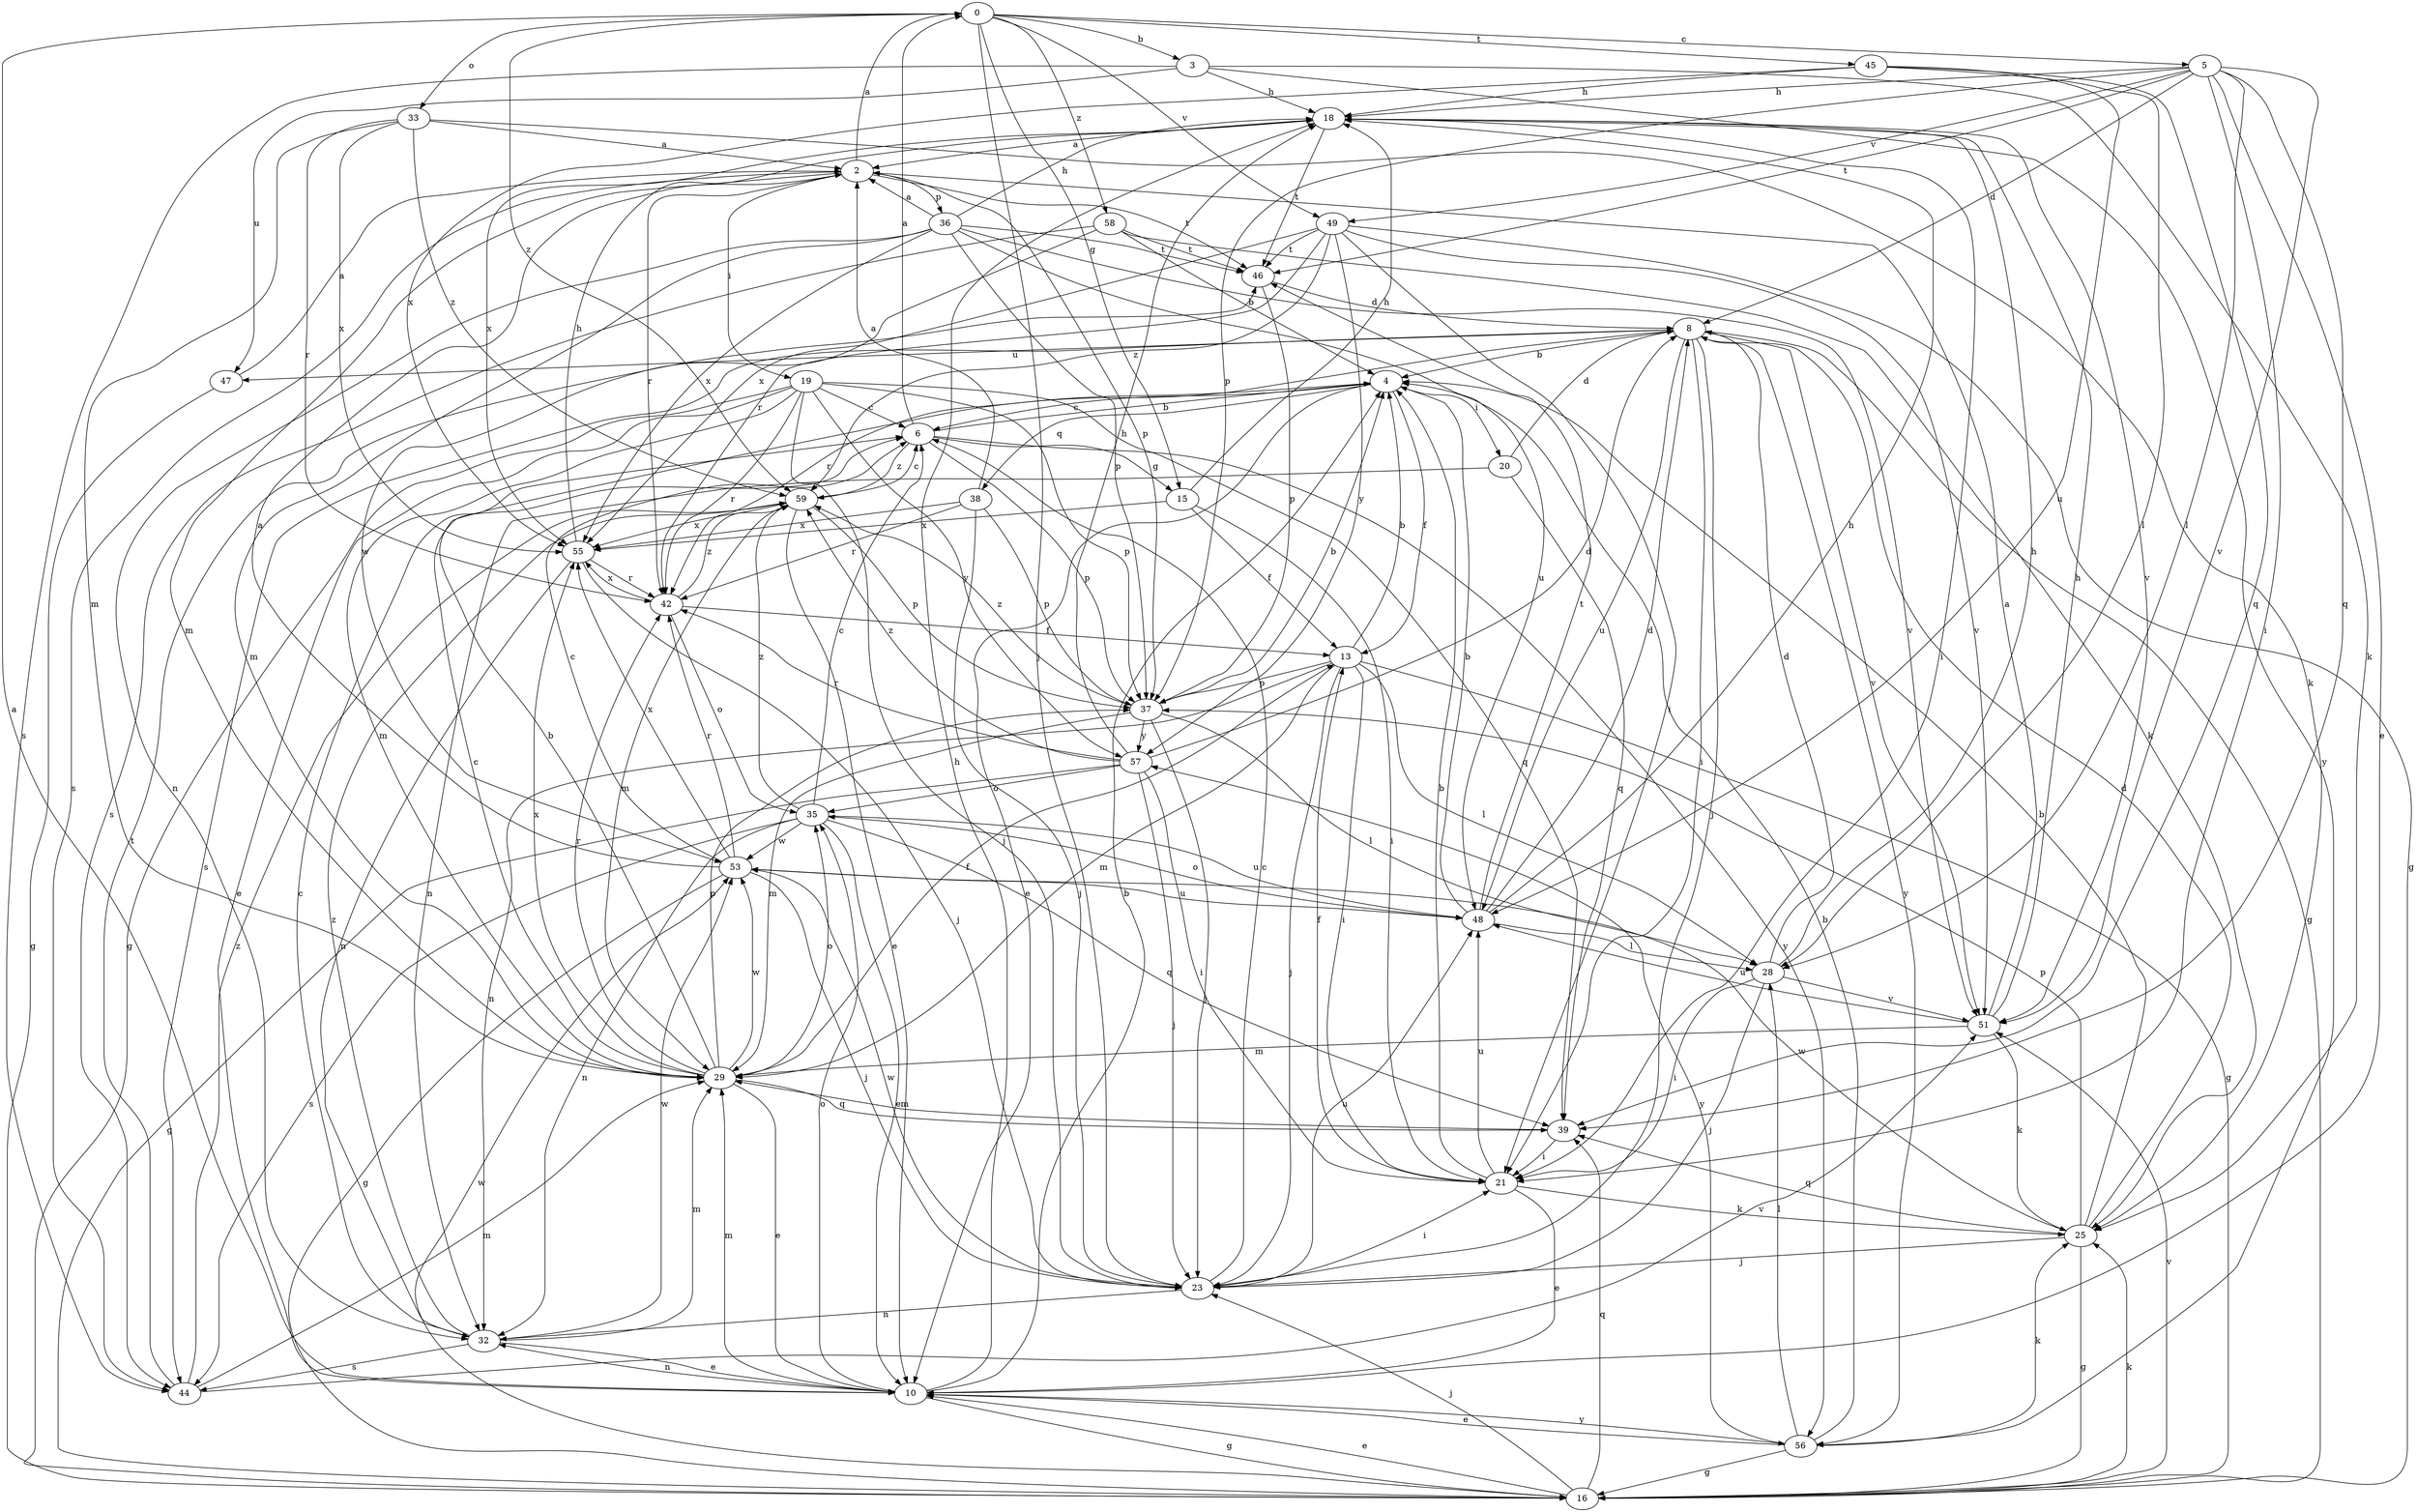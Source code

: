 strict digraph  {
0;
2;
3;
4;
5;
6;
8;
10;
13;
15;
16;
18;
19;
20;
21;
23;
25;
28;
29;
32;
33;
35;
36;
37;
38;
39;
42;
44;
45;
46;
47;
48;
49;
51;
53;
55;
56;
57;
58;
59;
0 -> 3  [label=b];
0 -> 5  [label=c];
0 -> 15  [label=g];
0 -> 23  [label=j];
0 -> 33  [label=o];
0 -> 45  [label=t];
0 -> 49  [label=v];
0 -> 58  [label=z];
0 -> 59  [label=z];
2 -> 0  [label=a];
2 -> 19  [label=i];
2 -> 29  [label=m];
2 -> 36  [label=p];
2 -> 37  [label=p];
2 -> 42  [label=r];
2 -> 44  [label=s];
2 -> 46  [label=t];
3 -> 18  [label=h];
3 -> 25  [label=k];
3 -> 44  [label=s];
3 -> 47  [label=u];
3 -> 56  [label=y];
4 -> 6  [label=c];
4 -> 10  [label=e];
4 -> 13  [label=f];
4 -> 20  [label=i];
4 -> 38  [label=q];
5 -> 8  [label=d];
5 -> 10  [label=e];
5 -> 18  [label=h];
5 -> 21  [label=i];
5 -> 28  [label=l];
5 -> 37  [label=p];
5 -> 39  [label=q];
5 -> 46  [label=t];
5 -> 49  [label=v];
5 -> 51  [label=v];
6 -> 0  [label=a];
6 -> 4  [label=b];
6 -> 15  [label=g];
6 -> 37  [label=p];
6 -> 56  [label=y];
6 -> 59  [label=z];
8 -> 4  [label=b];
8 -> 16  [label=g];
8 -> 21  [label=i];
8 -> 23  [label=j];
8 -> 42  [label=r];
8 -> 44  [label=s];
8 -> 47  [label=u];
8 -> 48  [label=u];
8 -> 51  [label=v];
8 -> 56  [label=y];
10 -> 0  [label=a];
10 -> 4  [label=b];
10 -> 16  [label=g];
10 -> 18  [label=h];
10 -> 29  [label=m];
10 -> 32  [label=n];
10 -> 35  [label=o];
10 -> 56  [label=y];
13 -> 4  [label=b];
13 -> 16  [label=g];
13 -> 21  [label=i];
13 -> 23  [label=j];
13 -> 28  [label=l];
13 -> 29  [label=m];
13 -> 32  [label=n];
13 -> 37  [label=p];
15 -> 13  [label=f];
15 -> 18  [label=h];
15 -> 21  [label=i];
15 -> 55  [label=x];
16 -> 10  [label=e];
16 -> 23  [label=j];
16 -> 25  [label=k];
16 -> 39  [label=q];
16 -> 51  [label=v];
16 -> 53  [label=w];
18 -> 2  [label=a];
18 -> 21  [label=i];
18 -> 46  [label=t];
18 -> 51  [label=v];
18 -> 55  [label=x];
19 -> 6  [label=c];
19 -> 10  [label=e];
19 -> 16  [label=g];
19 -> 23  [label=j];
19 -> 29  [label=m];
19 -> 37  [label=p];
19 -> 39  [label=q];
19 -> 42  [label=r];
19 -> 57  [label=y];
20 -> 8  [label=d];
20 -> 32  [label=n];
20 -> 39  [label=q];
21 -> 4  [label=b];
21 -> 10  [label=e];
21 -> 13  [label=f];
21 -> 25  [label=k];
21 -> 48  [label=u];
23 -> 6  [label=c];
23 -> 21  [label=i];
23 -> 32  [label=n];
23 -> 48  [label=u];
23 -> 53  [label=w];
25 -> 4  [label=b];
25 -> 8  [label=d];
25 -> 16  [label=g];
25 -> 23  [label=j];
25 -> 37  [label=p];
25 -> 39  [label=q];
25 -> 53  [label=w];
28 -> 8  [label=d];
28 -> 18  [label=h];
28 -> 21  [label=i];
28 -> 23  [label=j];
28 -> 51  [label=v];
29 -> 4  [label=b];
29 -> 6  [label=c];
29 -> 10  [label=e];
29 -> 13  [label=f];
29 -> 35  [label=o];
29 -> 37  [label=p];
29 -> 39  [label=q];
29 -> 42  [label=r];
29 -> 53  [label=w];
29 -> 55  [label=x];
32 -> 6  [label=c];
32 -> 10  [label=e];
32 -> 29  [label=m];
32 -> 44  [label=s];
32 -> 53  [label=w];
32 -> 59  [label=z];
33 -> 2  [label=a];
33 -> 25  [label=k];
33 -> 29  [label=m];
33 -> 42  [label=r];
33 -> 55  [label=x];
33 -> 59  [label=z];
35 -> 6  [label=c];
35 -> 10  [label=e];
35 -> 32  [label=n];
35 -> 39  [label=q];
35 -> 44  [label=s];
35 -> 48  [label=u];
35 -> 53  [label=w];
35 -> 59  [label=z];
36 -> 2  [label=a];
36 -> 18  [label=h];
36 -> 29  [label=m];
36 -> 32  [label=n];
36 -> 37  [label=p];
36 -> 46  [label=t];
36 -> 48  [label=u];
36 -> 51  [label=v];
36 -> 55  [label=x];
37 -> 4  [label=b];
37 -> 23  [label=j];
37 -> 28  [label=l];
37 -> 29  [label=m];
37 -> 57  [label=y];
37 -> 59  [label=z];
38 -> 2  [label=a];
38 -> 23  [label=j];
38 -> 37  [label=p];
38 -> 42  [label=r];
38 -> 55  [label=x];
39 -> 21  [label=i];
39 -> 29  [label=m];
42 -> 13  [label=f];
42 -> 35  [label=o];
42 -> 55  [label=x];
42 -> 59  [label=z];
44 -> 29  [label=m];
44 -> 46  [label=t];
44 -> 51  [label=v];
44 -> 59  [label=z];
45 -> 18  [label=h];
45 -> 28  [label=l];
45 -> 39  [label=q];
45 -> 48  [label=u];
45 -> 55  [label=x];
46 -> 8  [label=d];
46 -> 37  [label=p];
47 -> 2  [label=a];
47 -> 16  [label=g];
48 -> 4  [label=b];
48 -> 8  [label=d];
48 -> 18  [label=h];
48 -> 28  [label=l];
48 -> 35  [label=o];
48 -> 46  [label=t];
49 -> 16  [label=g];
49 -> 21  [label=i];
49 -> 42  [label=r];
49 -> 46  [label=t];
49 -> 51  [label=v];
49 -> 55  [label=x];
49 -> 57  [label=y];
49 -> 59  [label=z];
51 -> 2  [label=a];
51 -> 18  [label=h];
51 -> 25  [label=k];
51 -> 29  [label=m];
51 -> 48  [label=u];
53 -> 2  [label=a];
53 -> 6  [label=c];
53 -> 16  [label=g];
53 -> 23  [label=j];
53 -> 42  [label=r];
53 -> 48  [label=u];
53 -> 55  [label=x];
55 -> 18  [label=h];
55 -> 23  [label=j];
55 -> 32  [label=n];
55 -> 42  [label=r];
56 -> 4  [label=b];
56 -> 10  [label=e];
56 -> 16  [label=g];
56 -> 25  [label=k];
56 -> 28  [label=l];
56 -> 57  [label=y];
57 -> 8  [label=d];
57 -> 16  [label=g];
57 -> 18  [label=h];
57 -> 21  [label=i];
57 -> 23  [label=j];
57 -> 35  [label=o];
57 -> 42  [label=r];
57 -> 59  [label=z];
58 -> 4  [label=b];
58 -> 25  [label=k];
58 -> 44  [label=s];
58 -> 46  [label=t];
58 -> 53  [label=w];
59 -> 6  [label=c];
59 -> 10  [label=e];
59 -> 29  [label=m];
59 -> 37  [label=p];
59 -> 55  [label=x];
}
